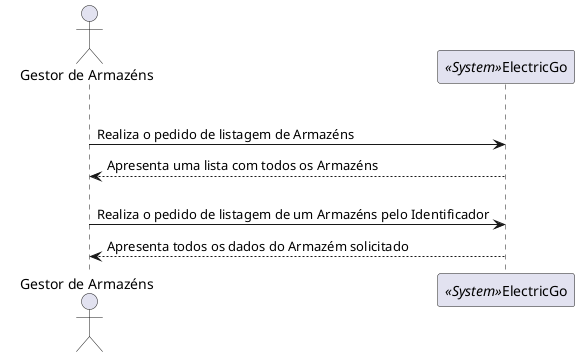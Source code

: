 @startuml
actor "Gestor de Armazéns" as A
participant "<i><<System>></i>ElectricGo" as S

alt Listar todos os Armazéns

	A -> S: Realiza o pedido de listagem de Armazéns
	S --> A: Apresenta uma lista com todos os Armazéns

else Listar um Armazém por Identificador

	A -> S: Realiza o pedido de listagem de um Armazéns pelo Identificador
	S --> A: Apresenta todos os dados do Armazém solicitado

@enduml
